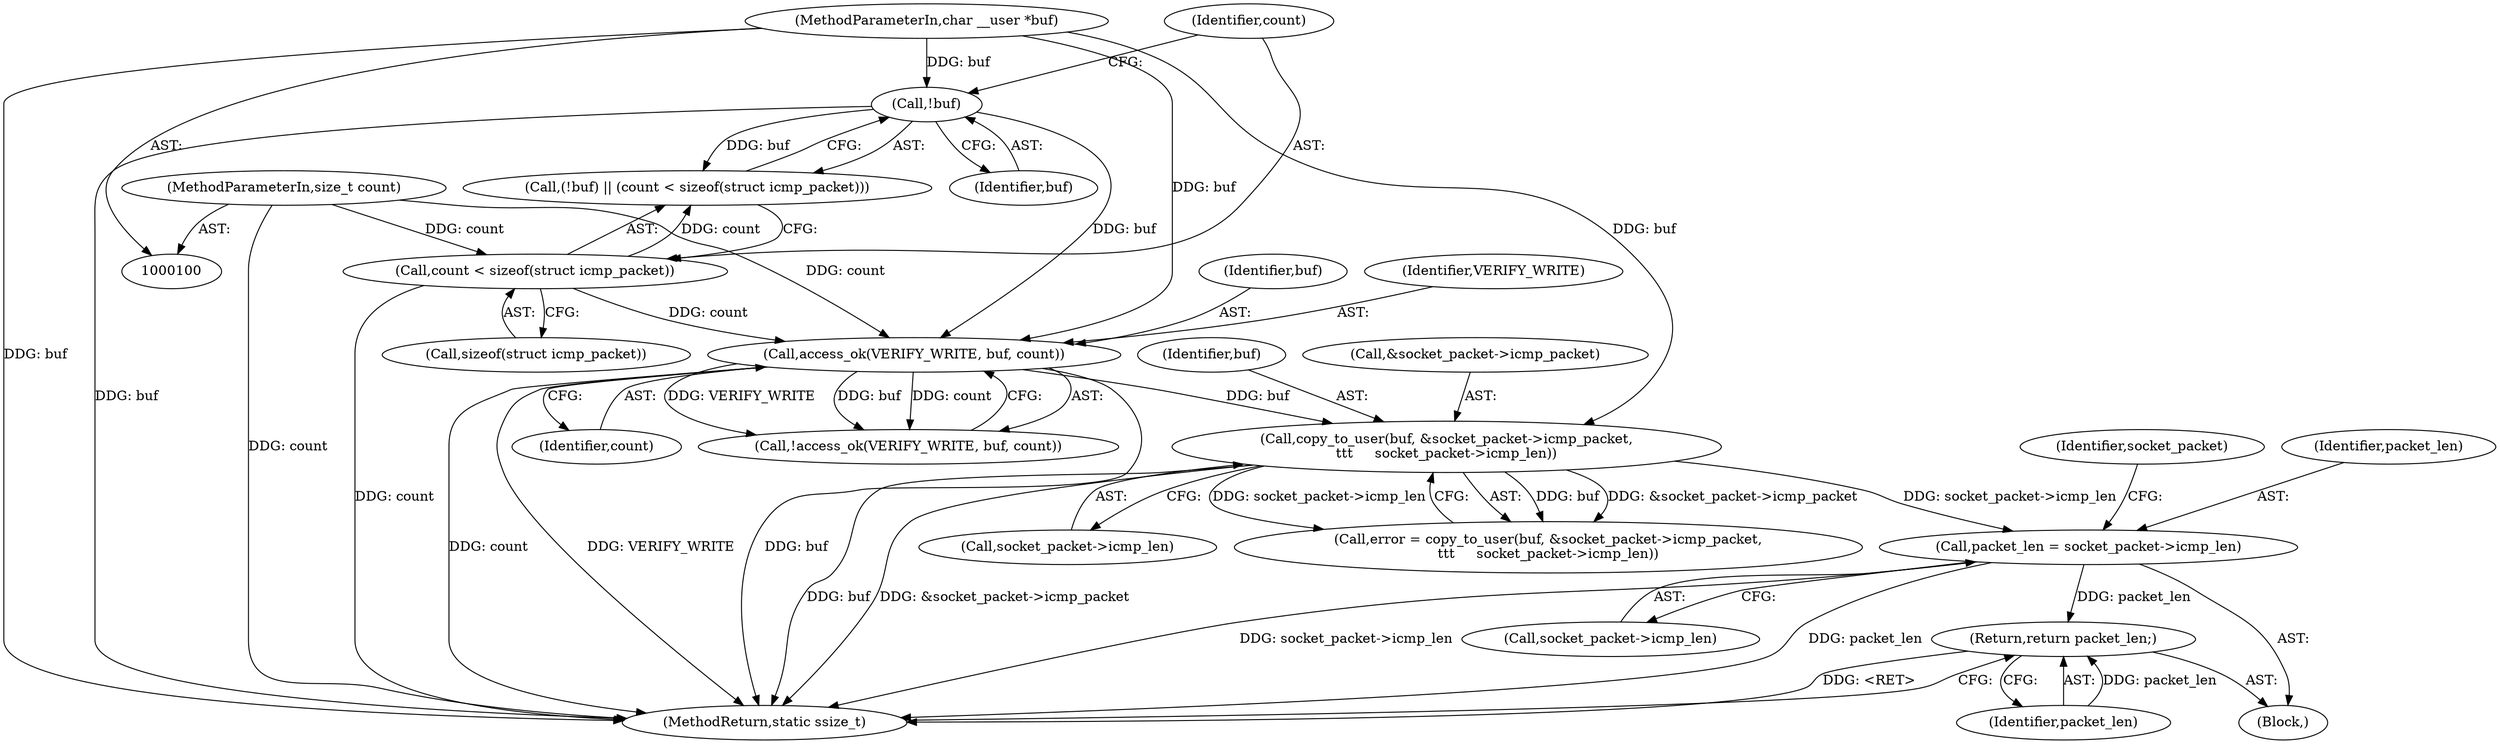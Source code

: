 digraph "0_linux_b5a1eeef04cc7859f34dec9b72ea1b28e4aba07c@API" {
"1000193" [label="(Call,packet_len = socket_packet->icmp_len)"];
"1000184" [label="(Call,copy_to_user(buf, &socket_packet->icmp_packet,\n\t\t\t     socket_packet->icmp_len))"];
"1000143" [label="(Call,access_ok(VERIFY_WRITE, buf, count))"];
"1000132" [label="(Call,!buf)"];
"1000102" [label="(MethodParameterIn,char __user *buf)"];
"1000134" [label="(Call,count < sizeof(struct icmp_packet))"];
"1000103" [label="(MethodParameterIn,size_t count)"];
"1000205" [label="(Return,return packet_len;)"];
"1000105" [label="(Block,)"];
"1000185" [label="(Identifier,buf)"];
"1000131" [label="(Call,(!buf) || (count < sizeof(struct icmp_packet)))"];
"1000184" [label="(Call,copy_to_user(buf, &socket_packet->icmp_packet,\n\t\t\t     socket_packet->icmp_len))"];
"1000102" [label="(MethodParameterIn,char __user *buf)"];
"1000142" [label="(Call,!access_ok(VERIFY_WRITE, buf, count))"];
"1000207" [label="(MethodReturn,static ssize_t)"];
"1000206" [label="(Identifier,packet_len)"];
"1000186" [label="(Call,&socket_packet->icmp_packet)"];
"1000190" [label="(Call,socket_packet->icmp_len)"];
"1000134" [label="(Call,count < sizeof(struct icmp_packet))"];
"1000205" [label="(Return,return packet_len;)"];
"1000199" [label="(Identifier,socket_packet)"];
"1000133" [label="(Identifier,buf)"];
"1000135" [label="(Identifier,count)"];
"1000182" [label="(Call,error = copy_to_user(buf, &socket_packet->icmp_packet,\n\t\t\t     socket_packet->icmp_len))"];
"1000145" [label="(Identifier,buf)"];
"1000193" [label="(Call,packet_len = socket_packet->icmp_len)"];
"1000103" [label="(MethodParameterIn,size_t count)"];
"1000144" [label="(Identifier,VERIFY_WRITE)"];
"1000195" [label="(Call,socket_packet->icmp_len)"];
"1000146" [label="(Identifier,count)"];
"1000132" [label="(Call,!buf)"];
"1000194" [label="(Identifier,packet_len)"];
"1000136" [label="(Call,sizeof(struct icmp_packet))"];
"1000143" [label="(Call,access_ok(VERIFY_WRITE, buf, count))"];
"1000193" -> "1000105"  [label="AST: "];
"1000193" -> "1000195"  [label="CFG: "];
"1000194" -> "1000193"  [label="AST: "];
"1000195" -> "1000193"  [label="AST: "];
"1000199" -> "1000193"  [label="CFG: "];
"1000193" -> "1000207"  [label="DDG: packet_len"];
"1000193" -> "1000207"  [label="DDG: socket_packet->icmp_len"];
"1000184" -> "1000193"  [label="DDG: socket_packet->icmp_len"];
"1000193" -> "1000205"  [label="DDG: packet_len"];
"1000184" -> "1000182"  [label="AST: "];
"1000184" -> "1000190"  [label="CFG: "];
"1000185" -> "1000184"  [label="AST: "];
"1000186" -> "1000184"  [label="AST: "];
"1000190" -> "1000184"  [label="AST: "];
"1000182" -> "1000184"  [label="CFG: "];
"1000184" -> "1000207"  [label="DDG: buf"];
"1000184" -> "1000207"  [label="DDG: &socket_packet->icmp_packet"];
"1000184" -> "1000182"  [label="DDG: buf"];
"1000184" -> "1000182"  [label="DDG: &socket_packet->icmp_packet"];
"1000184" -> "1000182"  [label="DDG: socket_packet->icmp_len"];
"1000143" -> "1000184"  [label="DDG: buf"];
"1000102" -> "1000184"  [label="DDG: buf"];
"1000143" -> "1000142"  [label="AST: "];
"1000143" -> "1000146"  [label="CFG: "];
"1000144" -> "1000143"  [label="AST: "];
"1000145" -> "1000143"  [label="AST: "];
"1000146" -> "1000143"  [label="AST: "];
"1000142" -> "1000143"  [label="CFG: "];
"1000143" -> "1000207"  [label="DDG: VERIFY_WRITE"];
"1000143" -> "1000207"  [label="DDG: buf"];
"1000143" -> "1000207"  [label="DDG: count"];
"1000143" -> "1000142"  [label="DDG: VERIFY_WRITE"];
"1000143" -> "1000142"  [label="DDG: buf"];
"1000143" -> "1000142"  [label="DDG: count"];
"1000132" -> "1000143"  [label="DDG: buf"];
"1000102" -> "1000143"  [label="DDG: buf"];
"1000134" -> "1000143"  [label="DDG: count"];
"1000103" -> "1000143"  [label="DDG: count"];
"1000132" -> "1000131"  [label="AST: "];
"1000132" -> "1000133"  [label="CFG: "];
"1000133" -> "1000132"  [label="AST: "];
"1000135" -> "1000132"  [label="CFG: "];
"1000131" -> "1000132"  [label="CFG: "];
"1000132" -> "1000207"  [label="DDG: buf"];
"1000132" -> "1000131"  [label="DDG: buf"];
"1000102" -> "1000132"  [label="DDG: buf"];
"1000102" -> "1000100"  [label="AST: "];
"1000102" -> "1000207"  [label="DDG: buf"];
"1000134" -> "1000131"  [label="AST: "];
"1000134" -> "1000136"  [label="CFG: "];
"1000135" -> "1000134"  [label="AST: "];
"1000136" -> "1000134"  [label="AST: "];
"1000131" -> "1000134"  [label="CFG: "];
"1000134" -> "1000207"  [label="DDG: count"];
"1000134" -> "1000131"  [label="DDG: count"];
"1000103" -> "1000134"  [label="DDG: count"];
"1000103" -> "1000100"  [label="AST: "];
"1000103" -> "1000207"  [label="DDG: count"];
"1000205" -> "1000105"  [label="AST: "];
"1000205" -> "1000206"  [label="CFG: "];
"1000206" -> "1000205"  [label="AST: "];
"1000207" -> "1000205"  [label="CFG: "];
"1000205" -> "1000207"  [label="DDG: <RET>"];
"1000206" -> "1000205"  [label="DDG: packet_len"];
}
